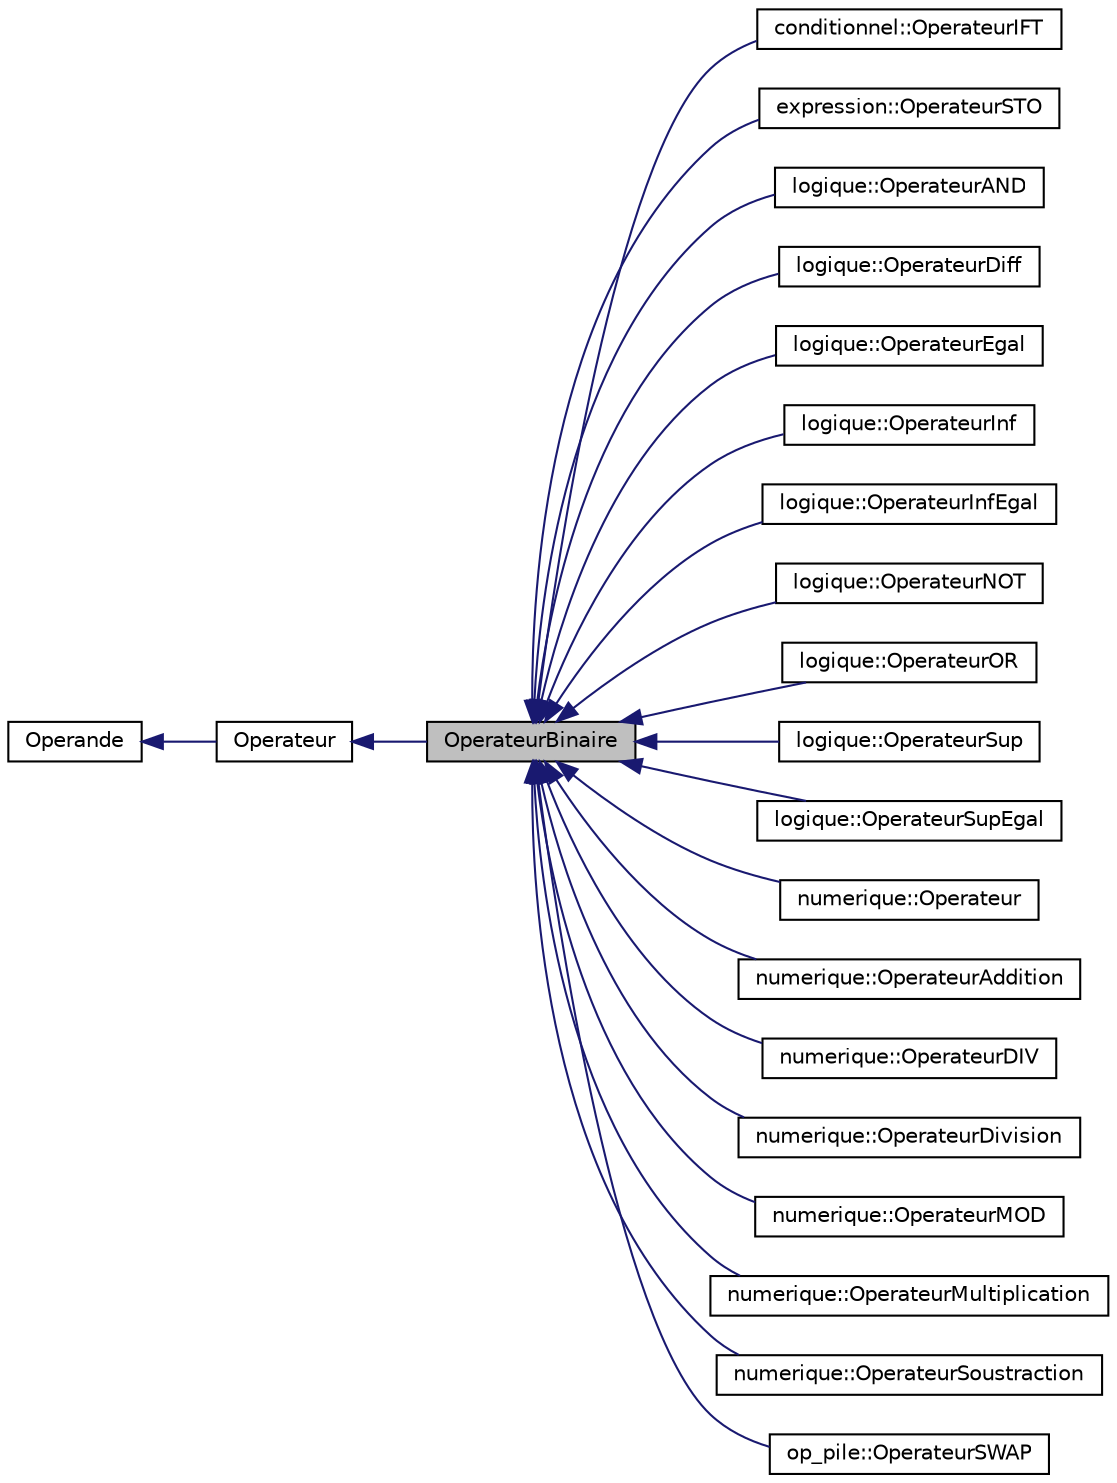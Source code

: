 digraph "OperateurBinaire"
{
  edge [fontname="Helvetica",fontsize="10",labelfontname="Helvetica",labelfontsize="10"];
  node [fontname="Helvetica",fontsize="10",shape=record];
  rankdir="LR";
  Node1 [label="OperateurBinaire",height=0.2,width=0.4,color="black", fillcolor="grey75", style="filled", fontcolor="black"];
  Node2 -> Node1 [dir="back",color="midnightblue",fontsize="10",style="solid",fontname="Helvetica"];
  Node2 [label="Operateur",height=0.2,width=0.4,color="black", fillcolor="white", style="filled",URL="$class_operateur.html",tooltip="classe la plus abstraite des opérateurs "];
  Node3 -> Node2 [dir="back",color="midnightblue",fontsize="10",style="solid",fontname="Helvetica"];
  Node3 [label="Operande",height=0.2,width=0.4,color="black", fillcolor="white", style="filled",URL="$class_operande.html"];
  Node1 -> Node4 [dir="back",color="midnightblue",fontsize="10",style="solid",fontname="Helvetica"];
  Node4 [label="conditionnel::OperateurIFT",height=0.2,width=0.4,color="black", fillcolor="white", style="filled",URL="$classconditionnel_1_1_operateur_i_f_t.html"];
  Node1 -> Node5 [dir="back",color="midnightblue",fontsize="10",style="solid",fontname="Helvetica"];
  Node5 [label="expression::OperateurSTO",height=0.2,width=0.4,color="black", fillcolor="white", style="filled",URL="$classexpression_1_1_operateur_s_t_o.html"];
  Node1 -> Node6 [dir="back",color="midnightblue",fontsize="10",style="solid",fontname="Helvetica"];
  Node6 [label="logique::OperateurAND",height=0.2,width=0.4,color="black", fillcolor="white", style="filled",URL="$classlogique_1_1_operateur_a_n_d.html"];
  Node1 -> Node7 [dir="back",color="midnightblue",fontsize="10",style="solid",fontname="Helvetica"];
  Node7 [label="logique::OperateurDiff",height=0.2,width=0.4,color="black", fillcolor="white", style="filled",URL="$classlogique_1_1_operateur_diff.html"];
  Node1 -> Node8 [dir="back",color="midnightblue",fontsize="10",style="solid",fontname="Helvetica"];
  Node8 [label="logique::OperateurEgal",height=0.2,width=0.4,color="black", fillcolor="white", style="filled",URL="$classlogique_1_1_operateur_egal.html"];
  Node1 -> Node9 [dir="back",color="midnightblue",fontsize="10",style="solid",fontname="Helvetica"];
  Node9 [label="logique::OperateurInf",height=0.2,width=0.4,color="black", fillcolor="white", style="filled",URL="$classlogique_1_1_operateur_inf.html"];
  Node1 -> Node10 [dir="back",color="midnightblue",fontsize="10",style="solid",fontname="Helvetica"];
  Node10 [label="logique::OperateurInfEgal",height=0.2,width=0.4,color="black", fillcolor="white", style="filled",URL="$classlogique_1_1_operateur_inf_egal.html"];
  Node1 -> Node11 [dir="back",color="midnightblue",fontsize="10",style="solid",fontname="Helvetica"];
  Node11 [label="logique::OperateurNOT",height=0.2,width=0.4,color="black", fillcolor="white", style="filled",URL="$classlogique_1_1_operateur_n_o_t.html"];
  Node1 -> Node12 [dir="back",color="midnightblue",fontsize="10",style="solid",fontname="Helvetica"];
  Node12 [label="logique::OperateurOR",height=0.2,width=0.4,color="black", fillcolor="white", style="filled",URL="$classlogique_1_1_operateur_o_r.html"];
  Node1 -> Node13 [dir="back",color="midnightblue",fontsize="10",style="solid",fontname="Helvetica"];
  Node13 [label="logique::OperateurSup",height=0.2,width=0.4,color="black", fillcolor="white", style="filled",URL="$classlogique_1_1_operateur_sup.html"];
  Node1 -> Node14 [dir="back",color="midnightblue",fontsize="10",style="solid",fontname="Helvetica"];
  Node14 [label="logique::OperateurSupEgal",height=0.2,width=0.4,color="black", fillcolor="white", style="filled",URL="$classlogique_1_1_operateur_sup_egal.html"];
  Node1 -> Node15 [dir="back",color="midnightblue",fontsize="10",style="solid",fontname="Helvetica"];
  Node15 [label="numerique::Operateur",height=0.2,width=0.4,color="black", fillcolor="white", style="filled",URL="$classnumerique_1_1_operateur.html"];
  Node1 -> Node16 [dir="back",color="midnightblue",fontsize="10",style="solid",fontname="Helvetica"];
  Node16 [label="numerique::OperateurAddition",height=0.2,width=0.4,color="black", fillcolor="white", style="filled",URL="$classnumerique_1_1_operateur_addition.html"];
  Node1 -> Node17 [dir="back",color="midnightblue",fontsize="10",style="solid",fontname="Helvetica"];
  Node17 [label="numerique::OperateurDIV",height=0.2,width=0.4,color="black", fillcolor="white", style="filled",URL="$classnumerique_1_1_operateur_d_i_v.html"];
  Node1 -> Node18 [dir="back",color="midnightblue",fontsize="10",style="solid",fontname="Helvetica"];
  Node18 [label="numerique::OperateurDivision",height=0.2,width=0.4,color="black", fillcolor="white", style="filled",URL="$classnumerique_1_1_operateur_division.html"];
  Node1 -> Node19 [dir="back",color="midnightblue",fontsize="10",style="solid",fontname="Helvetica"];
  Node19 [label="numerique::OperateurMOD",height=0.2,width=0.4,color="black", fillcolor="white", style="filled",URL="$classnumerique_1_1_operateur_m_o_d.html"];
  Node1 -> Node20 [dir="back",color="midnightblue",fontsize="10",style="solid",fontname="Helvetica"];
  Node20 [label="numerique::OperateurMultiplication",height=0.2,width=0.4,color="black", fillcolor="white", style="filled",URL="$classnumerique_1_1_operateur_multiplication.html"];
  Node1 -> Node21 [dir="back",color="midnightblue",fontsize="10",style="solid",fontname="Helvetica"];
  Node21 [label="numerique::OperateurSoustraction",height=0.2,width=0.4,color="black", fillcolor="white", style="filled",URL="$classnumerique_1_1_operateur_soustraction.html"];
  Node1 -> Node22 [dir="back",color="midnightblue",fontsize="10",style="solid",fontname="Helvetica"];
  Node22 [label="op_pile::OperateurSWAP",height=0.2,width=0.4,color="black", fillcolor="white", style="filled",URL="$classop__pile_1_1_operateur_s_w_a_p.html"];
}
